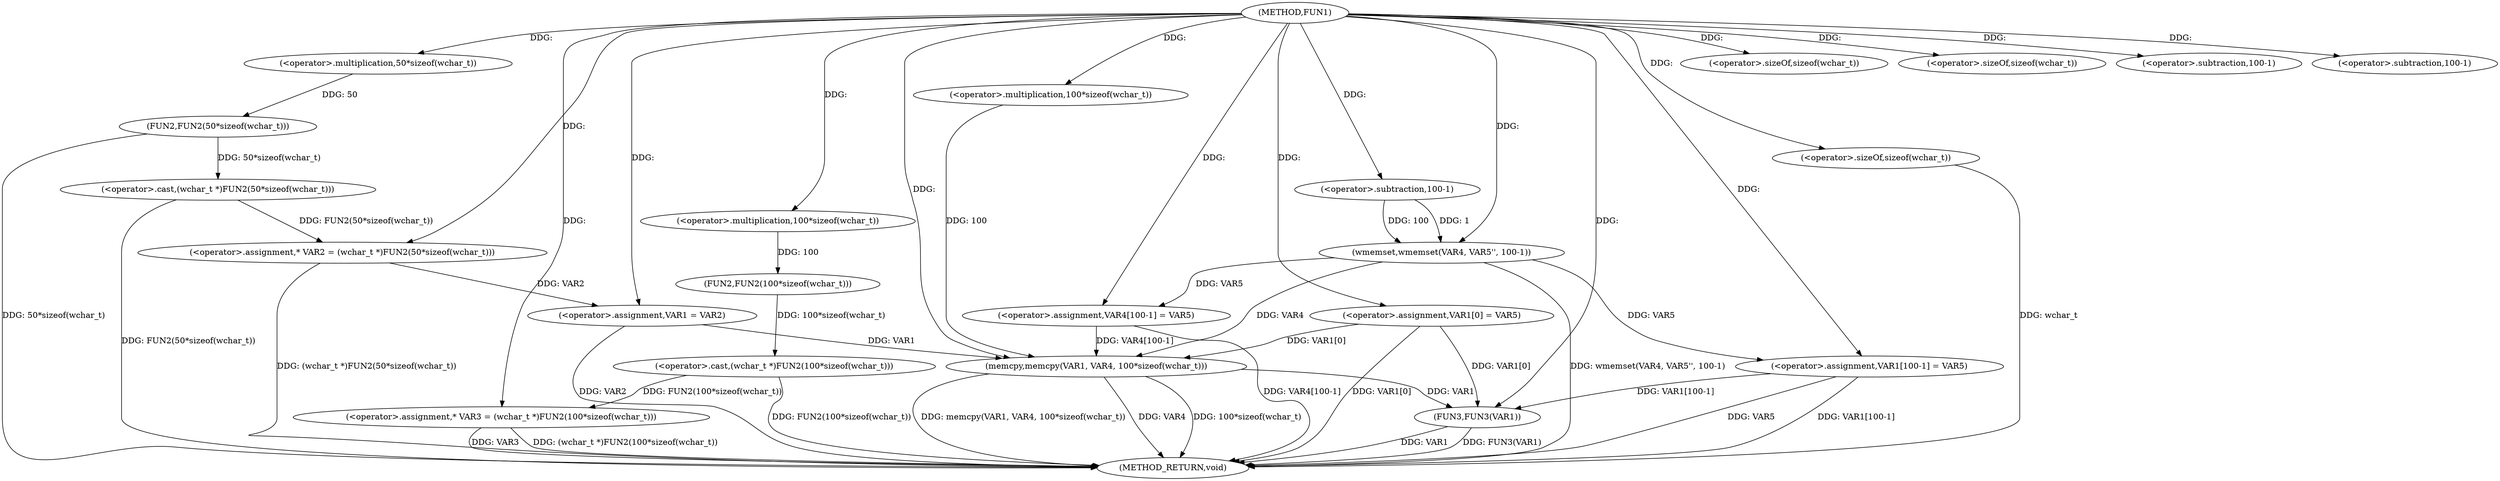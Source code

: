 digraph FUN1 {  
"1000100" [label = "(METHOD,FUN1)" ]
"1000164" [label = "(METHOD_RETURN,void)" ]
"1000104" [label = "(<operator>.assignment,* VAR2 = (wchar_t *)FUN2(50*sizeof(wchar_t)))" ]
"1000106" [label = "(<operator>.cast,(wchar_t *)FUN2(50*sizeof(wchar_t)))" ]
"1000108" [label = "(FUN2,FUN2(50*sizeof(wchar_t)))" ]
"1000109" [label = "(<operator>.multiplication,50*sizeof(wchar_t))" ]
"1000111" [label = "(<operator>.sizeOf,sizeof(wchar_t))" ]
"1000114" [label = "(<operator>.assignment,* VAR3 = (wchar_t *)FUN2(100*sizeof(wchar_t)))" ]
"1000116" [label = "(<operator>.cast,(wchar_t *)FUN2(100*sizeof(wchar_t)))" ]
"1000118" [label = "(FUN2,FUN2(100*sizeof(wchar_t)))" ]
"1000119" [label = "(<operator>.multiplication,100*sizeof(wchar_t))" ]
"1000121" [label = "(<operator>.sizeOf,sizeof(wchar_t))" ]
"1000125" [label = "(<operator>.assignment,VAR1 = VAR2)" ]
"1000128" [label = "(<operator>.assignment,VAR1[0] = VAR5)" ]
"1000135" [label = "(wmemset,wmemset(VAR4, VAR5'', 100-1))" ]
"1000138" [label = "(<operator>.subtraction,100-1)" ]
"1000141" [label = "(<operator>.assignment,VAR4[100-1] = VAR5)" ]
"1000144" [label = "(<operator>.subtraction,100-1)" ]
"1000148" [label = "(memcpy,memcpy(VAR1, VAR4, 100*sizeof(wchar_t)))" ]
"1000151" [label = "(<operator>.multiplication,100*sizeof(wchar_t))" ]
"1000153" [label = "(<operator>.sizeOf,sizeof(wchar_t))" ]
"1000155" [label = "(<operator>.assignment,VAR1[100-1] = VAR5)" ]
"1000158" [label = "(<operator>.subtraction,100-1)" ]
"1000162" [label = "(FUN3,FUN3(VAR1))" ]
  "1000141" -> "1000164"  [ label = "DDG: VAR4[100-1]"] 
  "1000106" -> "1000164"  [ label = "DDG: FUN2(50*sizeof(wchar_t))"] 
  "1000148" -> "1000164"  [ label = "DDG: 100*sizeof(wchar_t)"] 
  "1000114" -> "1000164"  [ label = "DDG: VAR3"] 
  "1000148" -> "1000164"  [ label = "DDG: memcpy(VAR1, VAR4, 100*sizeof(wchar_t))"] 
  "1000116" -> "1000164"  [ label = "DDG: FUN2(100*sizeof(wchar_t))"] 
  "1000153" -> "1000164"  [ label = "DDG: wchar_t"] 
  "1000135" -> "1000164"  [ label = "DDG: wmemset(VAR4, VAR5'', 100-1)"] 
  "1000148" -> "1000164"  [ label = "DDG: VAR4"] 
  "1000128" -> "1000164"  [ label = "DDG: VAR1[0]"] 
  "1000125" -> "1000164"  [ label = "DDG: VAR2"] 
  "1000155" -> "1000164"  [ label = "DDG: VAR1[100-1]"] 
  "1000162" -> "1000164"  [ label = "DDG: VAR1"] 
  "1000162" -> "1000164"  [ label = "DDG: FUN3(VAR1)"] 
  "1000155" -> "1000164"  [ label = "DDG: VAR5"] 
  "1000114" -> "1000164"  [ label = "DDG: (wchar_t *)FUN2(100*sizeof(wchar_t))"] 
  "1000104" -> "1000164"  [ label = "DDG: (wchar_t *)FUN2(50*sizeof(wchar_t))"] 
  "1000108" -> "1000164"  [ label = "DDG: 50*sizeof(wchar_t)"] 
  "1000106" -> "1000104"  [ label = "DDG: FUN2(50*sizeof(wchar_t))"] 
  "1000100" -> "1000104"  [ label = "DDG: "] 
  "1000108" -> "1000106"  [ label = "DDG: 50*sizeof(wchar_t)"] 
  "1000109" -> "1000108"  [ label = "DDG: 50"] 
  "1000100" -> "1000109"  [ label = "DDG: "] 
  "1000100" -> "1000111"  [ label = "DDG: "] 
  "1000116" -> "1000114"  [ label = "DDG: FUN2(100*sizeof(wchar_t))"] 
  "1000100" -> "1000114"  [ label = "DDG: "] 
  "1000118" -> "1000116"  [ label = "DDG: 100*sizeof(wchar_t)"] 
  "1000119" -> "1000118"  [ label = "DDG: 100"] 
  "1000100" -> "1000119"  [ label = "DDG: "] 
  "1000100" -> "1000121"  [ label = "DDG: "] 
  "1000104" -> "1000125"  [ label = "DDG: VAR2"] 
  "1000100" -> "1000125"  [ label = "DDG: "] 
  "1000100" -> "1000128"  [ label = "DDG: "] 
  "1000100" -> "1000135"  [ label = "DDG: "] 
  "1000138" -> "1000135"  [ label = "DDG: 100"] 
  "1000138" -> "1000135"  [ label = "DDG: 1"] 
  "1000100" -> "1000138"  [ label = "DDG: "] 
  "1000135" -> "1000141"  [ label = "DDG: VAR5"] 
  "1000100" -> "1000141"  [ label = "DDG: "] 
  "1000100" -> "1000144"  [ label = "DDG: "] 
  "1000125" -> "1000148"  [ label = "DDG: VAR1"] 
  "1000128" -> "1000148"  [ label = "DDG: VAR1[0]"] 
  "1000100" -> "1000148"  [ label = "DDG: "] 
  "1000141" -> "1000148"  [ label = "DDG: VAR4[100-1]"] 
  "1000135" -> "1000148"  [ label = "DDG: VAR4"] 
  "1000151" -> "1000148"  [ label = "DDG: 100"] 
  "1000100" -> "1000151"  [ label = "DDG: "] 
  "1000100" -> "1000153"  [ label = "DDG: "] 
  "1000100" -> "1000155"  [ label = "DDG: "] 
  "1000135" -> "1000155"  [ label = "DDG: VAR5"] 
  "1000100" -> "1000158"  [ label = "DDG: "] 
  "1000128" -> "1000162"  [ label = "DDG: VAR1[0]"] 
  "1000148" -> "1000162"  [ label = "DDG: VAR1"] 
  "1000155" -> "1000162"  [ label = "DDG: VAR1[100-1]"] 
  "1000100" -> "1000162"  [ label = "DDG: "] 
}
